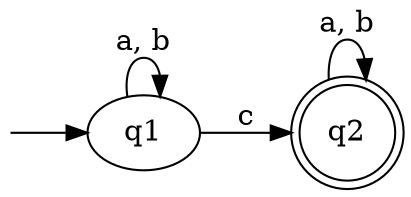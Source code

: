 // The Round Table
digraph "1-1" {
	rankdir="LR";
	 S [label= "", shape=none,height=.0,width=.0]
	n1 [label=q1]
	n2 [label=q2 , shape=doublecircle]
	S -> n1
	n1 -> n2 [ label="c" ];
	n1 -> n1 [ label="a, b" ];
	n2 -> n2 [ label="a, b" ];
}
